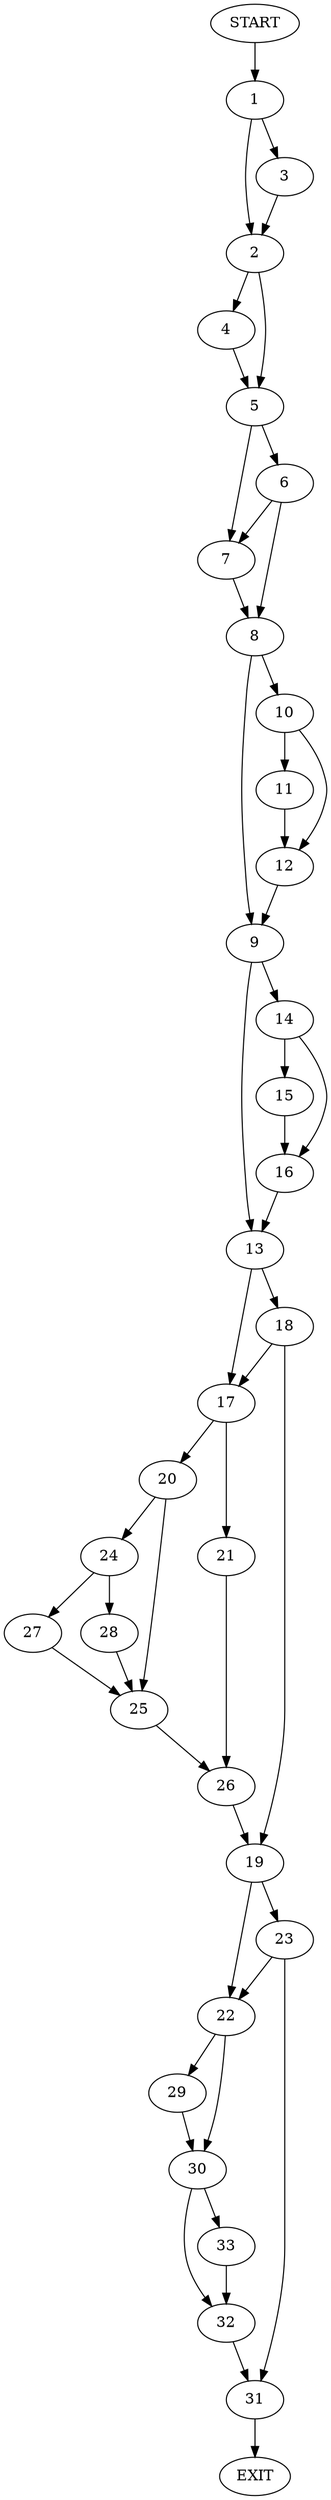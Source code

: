 digraph {
0 [label="START"]
34 [label="EXIT"]
0 -> 1
1 -> 2
1 -> 3
3 -> 2
2 -> 4
2 -> 5
5 -> 6
5 -> 7
4 -> 5
7 -> 8
6 -> 8
6 -> 7
8 -> 9
8 -> 10
10 -> 11
10 -> 12
9 -> 13
9 -> 14
11 -> 12
12 -> 9
14 -> 15
14 -> 16
13 -> 17
13 -> 18
15 -> 16
16 -> 13
18 -> 19
18 -> 17
17 -> 20
17 -> 21
19 -> 22
19 -> 23
20 -> 24
20 -> 25
21 -> 26
25 -> 26
24 -> 27
24 -> 28
27 -> 25
28 -> 25
26 -> 19
22 -> 29
22 -> 30
23 -> 31
23 -> 22
31 -> 34
29 -> 30
30 -> 32
30 -> 33
33 -> 32
32 -> 31
}

